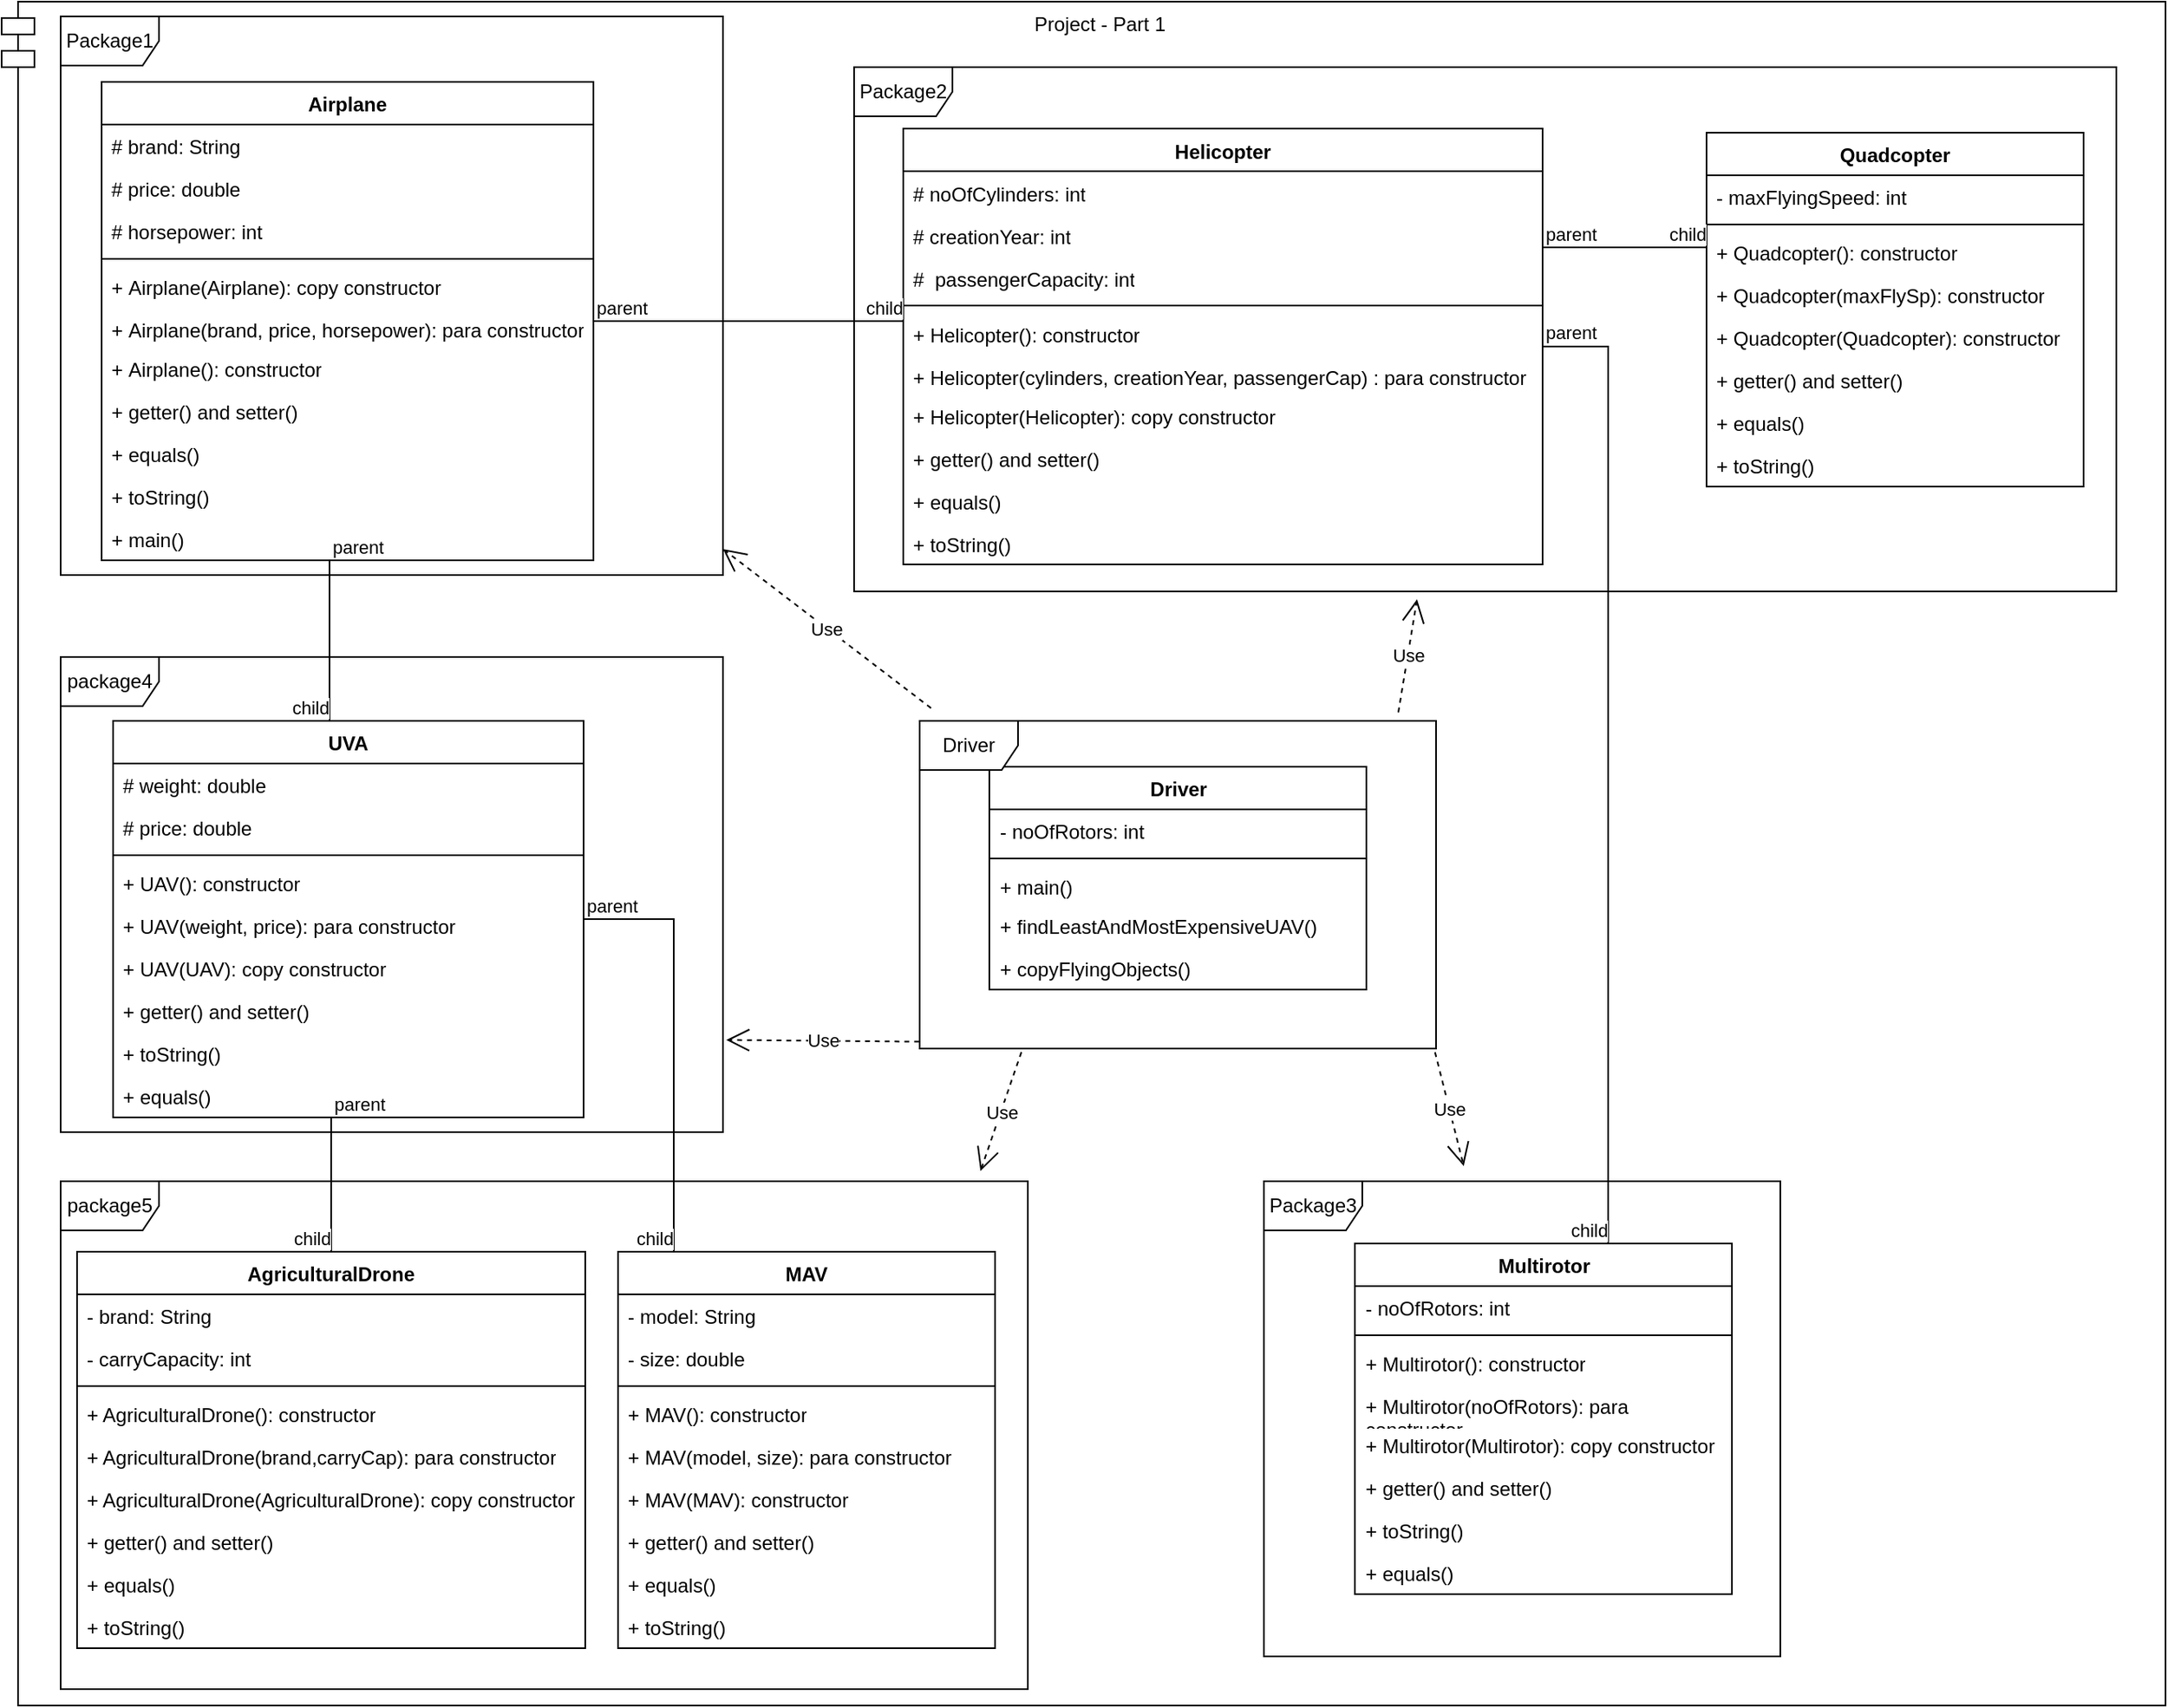 <mxfile version="21.6.2" type="device">
  <diagram name="Page-1" id="b5b7bab2-c9e2-2cf4-8b2a-24fd1a2a6d21">
    <mxGraphModel dx="2483" dy="1709" grid="1" gridSize="10" guides="1" tooltips="1" connect="1" arrows="1" fold="1" page="1" pageScale="1" pageWidth="827" pageHeight="1169" background="none" math="0" shadow="0">
      <root>
        <mxCell id="0" />
        <mxCell id="1" parent="0" />
        <mxCell id="BSpwBXr5bzDB3Ee6KEZT-191" value="Project - Part 1" style="shape=module;align=left;spacingLeft=20;align=center;verticalAlign=top;whiteSpace=wrap;html=1;" vertex="1" parent="1">
          <mxGeometry x="140" y="190" width="1320" height="1040" as="geometry" />
        </mxCell>
        <mxCell id="BSpwBXr5bzDB3Ee6KEZT-25" value="Airplane" style="swimlane;fontStyle=1;align=center;verticalAlign=top;childLayout=stackLayout;horizontal=1;startSize=26;horizontalStack=0;resizeParent=1;resizeParentMax=0;resizeLast=0;collapsible=1;marginBottom=0;whiteSpace=wrap;html=1;" vertex="1" parent="1">
          <mxGeometry x="201" y="239" width="300" height="292" as="geometry">
            <mxRectangle x="361" y="369" width="90" height="30" as="alternateBounds" />
          </mxGeometry>
        </mxCell>
        <mxCell id="BSpwBXr5bzDB3Ee6KEZT-26" value="# brand: String" style="text;strokeColor=none;fillColor=none;align=left;verticalAlign=top;spacingLeft=4;spacingRight=4;overflow=hidden;rotatable=0;points=[[0,0.5],[1,0.5]];portConstraint=eastwest;whiteSpace=wrap;html=1;" vertex="1" parent="BSpwBXr5bzDB3Ee6KEZT-25">
          <mxGeometry y="26" width="300" height="26" as="geometry" />
        </mxCell>
        <mxCell id="BSpwBXr5bzDB3Ee6KEZT-155" value="#&amp;nbsp;price: double" style="text;strokeColor=none;fillColor=none;align=left;verticalAlign=top;spacingLeft=4;spacingRight=4;overflow=hidden;rotatable=0;points=[[0,0.5],[1,0.5]];portConstraint=eastwest;whiteSpace=wrap;html=1;" vertex="1" parent="BSpwBXr5bzDB3Ee6KEZT-25">
          <mxGeometry y="52" width="300" height="26" as="geometry" />
        </mxCell>
        <mxCell id="BSpwBXr5bzDB3Ee6KEZT-156" value="# horsepower: int" style="text;strokeColor=none;fillColor=none;align=left;verticalAlign=top;spacingLeft=4;spacingRight=4;overflow=hidden;rotatable=0;points=[[0,0.5],[1,0.5]];portConstraint=eastwest;whiteSpace=wrap;html=1;" vertex="1" parent="BSpwBXr5bzDB3Ee6KEZT-25">
          <mxGeometry y="78" width="300" height="26" as="geometry" />
        </mxCell>
        <mxCell id="BSpwBXr5bzDB3Ee6KEZT-27" value="" style="line;strokeWidth=1;fillColor=none;align=left;verticalAlign=middle;spacingTop=-1;spacingLeft=3;spacingRight=3;rotatable=0;labelPosition=right;points=[];portConstraint=eastwest;strokeColor=inherit;" vertex="1" parent="BSpwBXr5bzDB3Ee6KEZT-25">
          <mxGeometry y="104" width="300" height="8" as="geometry" />
        </mxCell>
        <mxCell id="BSpwBXr5bzDB3Ee6KEZT-112" value="+&amp;nbsp;Airplane(Airplane): copy constructor" style="text;strokeColor=none;fillColor=none;align=left;verticalAlign=top;spacingLeft=4;spacingRight=4;overflow=hidden;rotatable=0;points=[[0,0.5],[1,0.5]];portConstraint=eastwest;whiteSpace=wrap;html=1;" vertex="1" parent="BSpwBXr5bzDB3Ee6KEZT-25">
          <mxGeometry y="112" width="300" height="26" as="geometry" />
        </mxCell>
        <mxCell id="BSpwBXr5bzDB3Ee6KEZT-111" value="+&amp;nbsp;Airplane(brand, price, horsepower): para constructor" style="text;strokeColor=none;fillColor=none;align=left;verticalAlign=top;spacingLeft=4;spacingRight=4;overflow=hidden;rotatable=0;points=[[0,0.5],[1,0.5]];portConstraint=eastwest;whiteSpace=wrap;html=1;" vertex="1" parent="BSpwBXr5bzDB3Ee6KEZT-25">
          <mxGeometry y="138" width="300" height="24" as="geometry" />
        </mxCell>
        <mxCell id="BSpwBXr5bzDB3Ee6KEZT-56" value="+&amp;nbsp;Airplane(): constructor" style="text;strokeColor=none;fillColor=none;align=left;verticalAlign=top;spacingLeft=4;spacingRight=4;overflow=hidden;rotatable=0;points=[[0,0.5],[1,0.5]];portConstraint=eastwest;whiteSpace=wrap;html=1;" vertex="1" parent="BSpwBXr5bzDB3Ee6KEZT-25">
          <mxGeometry y="162" width="300" height="26" as="geometry" />
        </mxCell>
        <mxCell id="BSpwBXr5bzDB3Ee6KEZT-163" value="+&amp;nbsp;getter() and setter()" style="text;strokeColor=none;fillColor=none;align=left;verticalAlign=top;spacingLeft=4;spacingRight=4;overflow=hidden;rotatable=0;points=[[0,0.5],[1,0.5]];portConstraint=eastwest;whiteSpace=wrap;html=1;" vertex="1" parent="BSpwBXr5bzDB3Ee6KEZT-25">
          <mxGeometry y="188" width="300" height="26" as="geometry" />
        </mxCell>
        <mxCell id="BSpwBXr5bzDB3Ee6KEZT-115" value="+ equals()" style="text;strokeColor=none;fillColor=none;align=left;verticalAlign=top;spacingLeft=4;spacingRight=4;overflow=hidden;rotatable=0;points=[[0,0.5],[1,0.5]];portConstraint=eastwest;whiteSpace=wrap;html=1;" vertex="1" parent="BSpwBXr5bzDB3Ee6KEZT-25">
          <mxGeometry y="214" width="300" height="26" as="geometry" />
        </mxCell>
        <mxCell id="BSpwBXr5bzDB3Ee6KEZT-114" value="+ toString()" style="text;strokeColor=none;fillColor=none;align=left;verticalAlign=top;spacingLeft=4;spacingRight=4;overflow=hidden;rotatable=0;points=[[0,0.5],[1,0.5]];portConstraint=eastwest;whiteSpace=wrap;html=1;" vertex="1" parent="BSpwBXr5bzDB3Ee6KEZT-25">
          <mxGeometry y="240" width="300" height="26" as="geometry" />
        </mxCell>
        <mxCell id="BSpwBXr5bzDB3Ee6KEZT-28" value="+ main()" style="text;strokeColor=none;fillColor=none;align=left;verticalAlign=top;spacingLeft=4;spacingRight=4;overflow=hidden;rotatable=0;points=[[0,0.5],[1,0.5]];portConstraint=eastwest;whiteSpace=wrap;html=1;" vertex="1" parent="BSpwBXr5bzDB3Ee6KEZT-25">
          <mxGeometry y="266" width="300" height="26" as="geometry" />
        </mxCell>
        <mxCell id="BSpwBXr5bzDB3Ee6KEZT-30" value="Quadcopter" style="swimlane;fontStyle=1;align=center;verticalAlign=top;childLayout=stackLayout;horizontal=1;startSize=26;horizontalStack=0;resizeParent=1;resizeParentMax=0;resizeLast=0;collapsible=1;marginBottom=0;whiteSpace=wrap;html=1;" vertex="1" parent="1">
          <mxGeometry x="1180" y="270" width="230" height="216" as="geometry" />
        </mxCell>
        <mxCell id="BSpwBXr5bzDB3Ee6KEZT-31" value="- maxFlyingSpeed: int" style="text;strokeColor=none;fillColor=none;align=left;verticalAlign=top;spacingLeft=4;spacingRight=4;overflow=hidden;rotatable=0;points=[[0,0.5],[1,0.5]];portConstraint=eastwest;whiteSpace=wrap;html=1;" vertex="1" parent="BSpwBXr5bzDB3Ee6KEZT-30">
          <mxGeometry y="26" width="230" height="26" as="geometry" />
        </mxCell>
        <mxCell id="BSpwBXr5bzDB3Ee6KEZT-32" value="" style="line;strokeWidth=1;fillColor=none;align=left;verticalAlign=middle;spacingTop=-1;spacingLeft=3;spacingRight=3;rotatable=0;labelPosition=right;points=[];portConstraint=eastwest;strokeColor=inherit;" vertex="1" parent="BSpwBXr5bzDB3Ee6KEZT-30">
          <mxGeometry y="52" width="230" height="8" as="geometry" />
        </mxCell>
        <mxCell id="BSpwBXr5bzDB3Ee6KEZT-33" value="+&amp;nbsp;Quadcopter(): constructor" style="text;strokeColor=none;fillColor=none;align=left;verticalAlign=top;spacingLeft=4;spacingRight=4;overflow=hidden;rotatable=0;points=[[0,0.5],[1,0.5]];portConstraint=eastwest;whiteSpace=wrap;html=1;" vertex="1" parent="BSpwBXr5bzDB3Ee6KEZT-30">
          <mxGeometry y="60" width="230" height="26" as="geometry" />
        </mxCell>
        <mxCell id="BSpwBXr5bzDB3Ee6KEZT-143" value="+&amp;nbsp;Quadcopter(maxFlySp): constructor" style="text;strokeColor=none;fillColor=none;align=left;verticalAlign=top;spacingLeft=4;spacingRight=4;overflow=hidden;rotatable=0;points=[[0,0.5],[1,0.5]];portConstraint=eastwest;whiteSpace=wrap;html=1;" vertex="1" parent="BSpwBXr5bzDB3Ee6KEZT-30">
          <mxGeometry y="86" width="230" height="26" as="geometry" />
        </mxCell>
        <mxCell id="BSpwBXr5bzDB3Ee6KEZT-144" value="+&amp;nbsp;Quadcopter(Quadcopter): constructor" style="text;strokeColor=none;fillColor=none;align=left;verticalAlign=top;spacingLeft=4;spacingRight=4;overflow=hidden;rotatable=0;points=[[0,0.5],[1,0.5]];portConstraint=eastwest;whiteSpace=wrap;html=1;" vertex="1" parent="BSpwBXr5bzDB3Ee6KEZT-30">
          <mxGeometry y="112" width="230" height="26" as="geometry" />
        </mxCell>
        <mxCell id="BSpwBXr5bzDB3Ee6KEZT-165" value="+&amp;nbsp;getter() and setter()" style="text;strokeColor=none;fillColor=none;align=left;verticalAlign=top;spacingLeft=4;spacingRight=4;overflow=hidden;rotatable=0;points=[[0,0.5],[1,0.5]];portConstraint=eastwest;whiteSpace=wrap;html=1;" vertex="1" parent="BSpwBXr5bzDB3Ee6KEZT-30">
          <mxGeometry y="138" width="230" height="26" as="geometry" />
        </mxCell>
        <mxCell id="BSpwBXr5bzDB3Ee6KEZT-145" value="+ equals()" style="text;strokeColor=none;fillColor=none;align=left;verticalAlign=top;spacingLeft=4;spacingRight=4;overflow=hidden;rotatable=0;points=[[0,0.5],[1,0.5]];portConstraint=eastwest;whiteSpace=wrap;html=1;" vertex="1" parent="BSpwBXr5bzDB3Ee6KEZT-30">
          <mxGeometry y="164" width="230" height="26" as="geometry" />
        </mxCell>
        <mxCell id="BSpwBXr5bzDB3Ee6KEZT-146" value="+ toString()" style="text;strokeColor=none;fillColor=none;align=left;verticalAlign=top;spacingLeft=4;spacingRight=4;overflow=hidden;rotatable=0;points=[[0,0.5],[1,0.5]];portConstraint=eastwest;whiteSpace=wrap;html=1;" vertex="1" parent="BSpwBXr5bzDB3Ee6KEZT-30">
          <mxGeometry y="190" width="230" height="26" as="geometry" />
        </mxCell>
        <mxCell id="BSpwBXr5bzDB3Ee6KEZT-34" value="AgriculturalDrone" style="swimlane;fontStyle=1;align=center;verticalAlign=top;childLayout=stackLayout;horizontal=1;startSize=26;horizontalStack=0;resizeParent=1;resizeParentMax=0;resizeLast=0;collapsible=1;marginBottom=0;whiteSpace=wrap;html=1;" vertex="1" parent="1">
          <mxGeometry x="186" y="953" width="310" height="242" as="geometry" />
        </mxCell>
        <mxCell id="BSpwBXr5bzDB3Ee6KEZT-35" value="- brand: String" style="text;strokeColor=none;fillColor=none;align=left;verticalAlign=top;spacingLeft=4;spacingRight=4;overflow=hidden;rotatable=0;points=[[0,0.5],[1,0.5]];portConstraint=eastwest;whiteSpace=wrap;html=1;" vertex="1" parent="BSpwBXr5bzDB3Ee6KEZT-34">
          <mxGeometry y="26" width="310" height="26" as="geometry" />
        </mxCell>
        <mxCell id="BSpwBXr5bzDB3Ee6KEZT-161" value="- carryCapacity: int" style="text;strokeColor=none;fillColor=none;align=left;verticalAlign=top;spacingLeft=4;spacingRight=4;overflow=hidden;rotatable=0;points=[[0,0.5],[1,0.5]];portConstraint=eastwest;whiteSpace=wrap;html=1;" vertex="1" parent="BSpwBXr5bzDB3Ee6KEZT-34">
          <mxGeometry y="52" width="310" height="26" as="geometry" />
        </mxCell>
        <mxCell id="BSpwBXr5bzDB3Ee6KEZT-36" value="" style="line;strokeWidth=1;fillColor=none;align=left;verticalAlign=middle;spacingTop=-1;spacingLeft=3;spacingRight=3;rotatable=0;labelPosition=right;points=[];portConstraint=eastwest;strokeColor=inherit;" vertex="1" parent="BSpwBXr5bzDB3Ee6KEZT-34">
          <mxGeometry y="78" width="310" height="8" as="geometry" />
        </mxCell>
        <mxCell id="BSpwBXr5bzDB3Ee6KEZT-37" value="+ AgriculturalDrone(): constructor" style="text;strokeColor=none;fillColor=none;align=left;verticalAlign=top;spacingLeft=4;spacingRight=4;overflow=hidden;rotatable=0;points=[[0,0.5],[1,0.5]];portConstraint=eastwest;whiteSpace=wrap;html=1;" vertex="1" parent="BSpwBXr5bzDB3Ee6KEZT-34">
          <mxGeometry y="86" width="310" height="26" as="geometry" />
        </mxCell>
        <mxCell id="BSpwBXr5bzDB3Ee6KEZT-139" value="+ AgriculturalDrone(brand,carryCap): para constructor" style="text;strokeColor=none;fillColor=none;align=left;verticalAlign=top;spacingLeft=4;spacingRight=4;overflow=hidden;rotatable=0;points=[[0,0.5],[1,0.5]];portConstraint=eastwest;whiteSpace=wrap;html=1;" vertex="1" parent="BSpwBXr5bzDB3Ee6KEZT-34">
          <mxGeometry y="112" width="310" height="26" as="geometry" />
        </mxCell>
        <mxCell id="BSpwBXr5bzDB3Ee6KEZT-140" value="+ AgriculturalDrone(AgriculturalDrone): copy constructor" style="text;strokeColor=none;fillColor=none;align=left;verticalAlign=top;spacingLeft=4;spacingRight=4;overflow=hidden;rotatable=0;points=[[0,0.5],[1,0.5]];portConstraint=eastwest;whiteSpace=wrap;html=1;" vertex="1" parent="BSpwBXr5bzDB3Ee6KEZT-34">
          <mxGeometry y="138" width="310" height="26" as="geometry" />
        </mxCell>
        <mxCell id="BSpwBXr5bzDB3Ee6KEZT-168" value="+&amp;nbsp;getter() and setter()" style="text;strokeColor=none;fillColor=none;align=left;verticalAlign=top;spacingLeft=4;spacingRight=4;overflow=hidden;rotatable=0;points=[[0,0.5],[1,0.5]];portConstraint=eastwest;whiteSpace=wrap;html=1;" vertex="1" parent="BSpwBXr5bzDB3Ee6KEZT-34">
          <mxGeometry y="164" width="310" height="26" as="geometry" />
        </mxCell>
        <mxCell id="BSpwBXr5bzDB3Ee6KEZT-170" value="+ equals()" style="text;strokeColor=none;fillColor=none;align=left;verticalAlign=top;spacingLeft=4;spacingRight=4;overflow=hidden;rotatable=0;points=[[0,0.5],[1,0.5]];portConstraint=eastwest;whiteSpace=wrap;html=1;" vertex="1" parent="BSpwBXr5bzDB3Ee6KEZT-34">
          <mxGeometry y="190" width="310" height="26" as="geometry" />
        </mxCell>
        <mxCell id="BSpwBXr5bzDB3Ee6KEZT-171" value="+ toString()" style="text;strokeColor=none;fillColor=none;align=left;verticalAlign=top;spacingLeft=4;spacingRight=4;overflow=hidden;rotatable=0;points=[[0,0.5],[1,0.5]];portConstraint=eastwest;whiteSpace=wrap;html=1;" vertex="1" parent="BSpwBXr5bzDB3Ee6KEZT-34">
          <mxGeometry y="216" width="310" height="26" as="geometry" />
        </mxCell>
        <mxCell id="BSpwBXr5bzDB3Ee6KEZT-53" value="Helicopter" style="swimlane;fontStyle=1;align=center;verticalAlign=top;childLayout=stackLayout;horizontal=1;startSize=26;horizontalStack=0;resizeParent=1;resizeParentMax=0;resizeLast=0;collapsible=1;marginBottom=0;whiteSpace=wrap;html=1;" vertex="1" parent="1">
          <mxGeometry x="690" y="267.5" width="390" height="266" as="geometry" />
        </mxCell>
        <mxCell id="BSpwBXr5bzDB3Ee6KEZT-54" value="#&amp;nbsp;noOfCylinders: int " style="text;strokeColor=none;fillColor=none;align=left;verticalAlign=top;spacingLeft=4;spacingRight=4;overflow=hidden;rotatable=0;points=[[0,0.5],[1,0.5]];portConstraint=eastwest;whiteSpace=wrap;html=1;" vertex="1" parent="BSpwBXr5bzDB3Ee6KEZT-53">
          <mxGeometry y="26" width="390" height="26" as="geometry" />
        </mxCell>
        <mxCell id="BSpwBXr5bzDB3Ee6KEZT-158" value="#&amp;nbsp;creationYear: int" style="text;strokeColor=none;fillColor=none;align=left;verticalAlign=top;spacingLeft=4;spacingRight=4;overflow=hidden;rotatable=0;points=[[0,0.5],[1,0.5]];portConstraint=eastwest;whiteSpace=wrap;html=1;" vertex="1" parent="BSpwBXr5bzDB3Ee6KEZT-53">
          <mxGeometry y="52" width="390" height="26" as="geometry" />
        </mxCell>
        <mxCell id="BSpwBXr5bzDB3Ee6KEZT-159" value="#&amp;nbsp; passengerCapacity: int" style="text;strokeColor=none;fillColor=none;align=left;verticalAlign=top;spacingLeft=4;spacingRight=4;overflow=hidden;rotatable=0;points=[[0,0.5],[1,0.5]];portConstraint=eastwest;whiteSpace=wrap;html=1;" vertex="1" parent="BSpwBXr5bzDB3Ee6KEZT-53">
          <mxGeometry y="78" width="390" height="26" as="geometry" />
        </mxCell>
        <mxCell id="BSpwBXr5bzDB3Ee6KEZT-55" value="" style="line;strokeWidth=1;fillColor=none;align=left;verticalAlign=middle;spacingTop=-1;spacingLeft=3;spacingRight=3;rotatable=0;labelPosition=right;points=[];portConstraint=eastwest;strokeColor=inherit;" vertex="1" parent="BSpwBXr5bzDB3Ee6KEZT-53">
          <mxGeometry y="104" width="390" height="8" as="geometry" />
        </mxCell>
        <mxCell id="BSpwBXr5bzDB3Ee6KEZT-124" value="+&amp;nbsp;Helicopter(): constructor" style="text;strokeColor=none;fillColor=none;align=left;verticalAlign=top;spacingLeft=4;spacingRight=4;overflow=hidden;rotatable=0;points=[[0,0.5],[1,0.5]];portConstraint=eastwest;whiteSpace=wrap;html=1;" vertex="1" parent="BSpwBXr5bzDB3Ee6KEZT-53">
          <mxGeometry y="112" width="390" height="26" as="geometry" />
        </mxCell>
        <mxCell id="BSpwBXr5bzDB3Ee6KEZT-126" value="+&amp;nbsp;Helicopter(cylinders,&amp;nbsp;creationYear,&amp;nbsp;passengerCap) : para constructor" style="text;strokeColor=none;fillColor=none;align=left;verticalAlign=top;spacingLeft=4;spacingRight=4;overflow=hidden;rotatable=0;points=[[0,0.5],[1,0.5]];portConstraint=eastwest;whiteSpace=wrap;html=1;" vertex="1" parent="BSpwBXr5bzDB3Ee6KEZT-53">
          <mxGeometry y="138" width="390" height="24" as="geometry" />
        </mxCell>
        <mxCell id="BSpwBXr5bzDB3Ee6KEZT-125" value="+&amp;nbsp;Helicopter(Helicopter): copy constructor" style="text;strokeColor=none;fillColor=none;align=left;verticalAlign=top;spacingLeft=4;spacingRight=4;overflow=hidden;rotatable=0;points=[[0,0.5],[1,0.5]];portConstraint=eastwest;whiteSpace=wrap;html=1;" vertex="1" parent="BSpwBXr5bzDB3Ee6KEZT-53">
          <mxGeometry y="162" width="390" height="26" as="geometry" />
        </mxCell>
        <mxCell id="BSpwBXr5bzDB3Ee6KEZT-164" value="+&amp;nbsp;getter() and setter()" style="text;strokeColor=none;fillColor=none;align=left;verticalAlign=top;spacingLeft=4;spacingRight=4;overflow=hidden;rotatable=0;points=[[0,0.5],[1,0.5]];portConstraint=eastwest;whiteSpace=wrap;html=1;" vertex="1" parent="BSpwBXr5bzDB3Ee6KEZT-53">
          <mxGeometry y="188" width="390" height="26" as="geometry" />
        </mxCell>
        <mxCell id="BSpwBXr5bzDB3Ee6KEZT-127" value="+ equals()" style="text;strokeColor=none;fillColor=none;align=left;verticalAlign=top;spacingLeft=4;spacingRight=4;overflow=hidden;rotatable=0;points=[[0,0.5],[1,0.5]];portConstraint=eastwest;whiteSpace=wrap;html=1;" vertex="1" parent="BSpwBXr5bzDB3Ee6KEZT-53">
          <mxGeometry y="214" width="390" height="26" as="geometry" />
        </mxCell>
        <mxCell id="BSpwBXr5bzDB3Ee6KEZT-128" value="+ toString()" style="text;strokeColor=none;fillColor=none;align=left;verticalAlign=top;spacingLeft=4;spacingRight=4;overflow=hidden;rotatable=0;points=[[0,0.5],[1,0.5]];portConstraint=eastwest;whiteSpace=wrap;html=1;" vertex="1" parent="BSpwBXr5bzDB3Ee6KEZT-53">
          <mxGeometry y="240" width="390" height="26" as="geometry" />
        </mxCell>
        <mxCell id="BSpwBXr5bzDB3Ee6KEZT-58" value="Multirotor" style="swimlane;fontStyle=1;align=center;verticalAlign=top;childLayout=stackLayout;horizontal=1;startSize=26;horizontalStack=0;resizeParent=1;resizeParentMax=0;resizeLast=0;collapsible=1;marginBottom=0;whiteSpace=wrap;html=1;" vertex="1" parent="1">
          <mxGeometry x="965.5" y="948" width="230" height="214" as="geometry" />
        </mxCell>
        <mxCell id="BSpwBXr5bzDB3Ee6KEZT-59" value="- noOfRotors: int" style="text;strokeColor=none;fillColor=none;align=left;verticalAlign=top;spacingLeft=4;spacingRight=4;overflow=hidden;rotatable=0;points=[[0,0.5],[1,0.5]];portConstraint=eastwest;whiteSpace=wrap;html=1;" vertex="1" parent="BSpwBXr5bzDB3Ee6KEZT-58">
          <mxGeometry y="26" width="230" height="26" as="geometry" />
        </mxCell>
        <mxCell id="BSpwBXr5bzDB3Ee6KEZT-60" value="" style="line;strokeWidth=1;fillColor=none;align=left;verticalAlign=middle;spacingTop=-1;spacingLeft=3;spacingRight=3;rotatable=0;labelPosition=right;points=[];portConstraint=eastwest;strokeColor=inherit;" vertex="1" parent="BSpwBXr5bzDB3Ee6KEZT-58">
          <mxGeometry y="52" width="230" height="8" as="geometry" />
        </mxCell>
        <mxCell id="BSpwBXr5bzDB3Ee6KEZT-130" value="+&amp;nbsp;Multirotor(): constructor" style="text;strokeColor=none;fillColor=none;align=left;verticalAlign=top;spacingLeft=4;spacingRight=4;overflow=hidden;rotatable=0;points=[[0,0.5],[1,0.5]];portConstraint=eastwest;whiteSpace=wrap;html=1;" vertex="1" parent="BSpwBXr5bzDB3Ee6KEZT-58">
          <mxGeometry y="60" width="230" height="26" as="geometry" />
        </mxCell>
        <mxCell id="BSpwBXr5bzDB3Ee6KEZT-131" value="+&amp;nbsp;Multirotor(noOfRotors): para constructor" style="text;strokeColor=none;fillColor=none;align=left;verticalAlign=top;spacingLeft=4;spacingRight=4;overflow=hidden;rotatable=0;points=[[0,0.5],[1,0.5]];portConstraint=eastwest;whiteSpace=wrap;html=1;" vertex="1" parent="BSpwBXr5bzDB3Ee6KEZT-58">
          <mxGeometry y="86" width="230" height="24" as="geometry" />
        </mxCell>
        <mxCell id="BSpwBXr5bzDB3Ee6KEZT-132" value="+&amp;nbsp;Multirotor(Multirotor): copy constructor" style="text;strokeColor=none;fillColor=none;align=left;verticalAlign=top;spacingLeft=4;spacingRight=4;overflow=hidden;rotatable=0;points=[[0,0.5],[1,0.5]];portConstraint=eastwest;whiteSpace=wrap;html=1;" vertex="1" parent="BSpwBXr5bzDB3Ee6KEZT-58">
          <mxGeometry y="110" width="230" height="26" as="geometry" />
        </mxCell>
        <mxCell id="BSpwBXr5bzDB3Ee6KEZT-166" value="+&amp;nbsp;getter() and setter()" style="text;strokeColor=none;fillColor=none;align=left;verticalAlign=top;spacingLeft=4;spacingRight=4;overflow=hidden;rotatable=0;points=[[0,0.5],[1,0.5]];portConstraint=eastwest;whiteSpace=wrap;html=1;" vertex="1" parent="BSpwBXr5bzDB3Ee6KEZT-58">
          <mxGeometry y="136" width="230" height="26" as="geometry" />
        </mxCell>
        <mxCell id="BSpwBXr5bzDB3Ee6KEZT-134" value="+ toString()" style="text;strokeColor=none;fillColor=none;align=left;verticalAlign=top;spacingLeft=4;spacingRight=4;overflow=hidden;rotatable=0;points=[[0,0.5],[1,0.5]];portConstraint=eastwest;whiteSpace=wrap;html=1;" vertex="1" parent="BSpwBXr5bzDB3Ee6KEZT-58">
          <mxGeometry y="162" width="230" height="26" as="geometry" />
        </mxCell>
        <mxCell id="BSpwBXr5bzDB3Ee6KEZT-133" value="+ equals()" style="text;strokeColor=none;fillColor=none;align=left;verticalAlign=top;spacingLeft=4;spacingRight=4;overflow=hidden;rotatable=0;points=[[0,0.5],[1,0.5]];portConstraint=eastwest;whiteSpace=wrap;html=1;" vertex="1" parent="BSpwBXr5bzDB3Ee6KEZT-58">
          <mxGeometry y="188" width="230" height="26" as="geometry" />
        </mxCell>
        <mxCell id="BSpwBXr5bzDB3Ee6KEZT-69" value="UVA" style="swimlane;fontStyle=1;align=center;verticalAlign=top;childLayout=stackLayout;horizontal=1;startSize=26;horizontalStack=0;resizeParent=1;resizeParentMax=0;resizeLast=0;collapsible=1;marginBottom=0;whiteSpace=wrap;html=1;" vertex="1" parent="1">
          <mxGeometry x="208" y="629" width="287" height="242" as="geometry" />
        </mxCell>
        <mxCell id="BSpwBXr5bzDB3Ee6KEZT-70" value="# weight: double" style="text;strokeColor=none;fillColor=none;align=left;verticalAlign=top;spacingLeft=4;spacingRight=4;overflow=hidden;rotatable=0;points=[[0,0.5],[1,0.5]];portConstraint=eastwest;whiteSpace=wrap;html=1;" vertex="1" parent="BSpwBXr5bzDB3Ee6KEZT-69">
          <mxGeometry y="26" width="287" height="26" as="geometry" />
        </mxCell>
        <mxCell id="BSpwBXr5bzDB3Ee6KEZT-160" value="# price: double" style="text;strokeColor=none;fillColor=none;align=left;verticalAlign=top;spacingLeft=4;spacingRight=4;overflow=hidden;rotatable=0;points=[[0,0.5],[1,0.5]];portConstraint=eastwest;whiteSpace=wrap;html=1;" vertex="1" parent="BSpwBXr5bzDB3Ee6KEZT-69">
          <mxGeometry y="52" width="287" height="26" as="geometry" />
        </mxCell>
        <mxCell id="BSpwBXr5bzDB3Ee6KEZT-71" value="" style="line;strokeWidth=1;fillColor=none;align=left;verticalAlign=middle;spacingTop=-1;spacingLeft=3;spacingRight=3;rotatable=0;labelPosition=right;points=[];portConstraint=eastwest;strokeColor=inherit;" vertex="1" parent="BSpwBXr5bzDB3Ee6KEZT-69">
          <mxGeometry y="78" width="287" height="8" as="geometry" />
        </mxCell>
        <mxCell id="BSpwBXr5bzDB3Ee6KEZT-72" value="+ UAV(): constructor" style="text;strokeColor=none;fillColor=none;align=left;verticalAlign=top;spacingLeft=4;spacingRight=4;overflow=hidden;rotatable=0;points=[[0,0.5],[1,0.5]];portConstraint=eastwest;whiteSpace=wrap;html=1;" vertex="1" parent="BSpwBXr5bzDB3Ee6KEZT-69">
          <mxGeometry y="86" width="287" height="26" as="geometry" />
        </mxCell>
        <mxCell id="BSpwBXr5bzDB3Ee6KEZT-135" value="+ UAV(weight, price): para constructor" style="text;strokeColor=none;fillColor=none;align=left;verticalAlign=top;spacingLeft=4;spacingRight=4;overflow=hidden;rotatable=0;points=[[0,0.5],[1,0.5]];portConstraint=eastwest;whiteSpace=wrap;html=1;" vertex="1" parent="BSpwBXr5bzDB3Ee6KEZT-69">
          <mxGeometry y="112" width="287" height="26" as="geometry" />
        </mxCell>
        <mxCell id="BSpwBXr5bzDB3Ee6KEZT-136" value="+ UAV(UAV): copy constructor" style="text;strokeColor=none;fillColor=none;align=left;verticalAlign=top;spacingLeft=4;spacingRight=4;overflow=hidden;rotatable=0;points=[[0,0.5],[1,0.5]];portConstraint=eastwest;whiteSpace=wrap;html=1;" vertex="1" parent="BSpwBXr5bzDB3Ee6KEZT-69">
          <mxGeometry y="138" width="287" height="26" as="geometry" />
        </mxCell>
        <mxCell id="BSpwBXr5bzDB3Ee6KEZT-167" value="+&amp;nbsp;getter() and setter()" style="text;strokeColor=none;fillColor=none;align=left;verticalAlign=top;spacingLeft=4;spacingRight=4;overflow=hidden;rotatable=0;points=[[0,0.5],[1,0.5]];portConstraint=eastwest;whiteSpace=wrap;html=1;" vertex="1" parent="BSpwBXr5bzDB3Ee6KEZT-69">
          <mxGeometry y="164" width="287" height="26" as="geometry" />
        </mxCell>
        <mxCell id="BSpwBXr5bzDB3Ee6KEZT-138" value="+ toString()" style="text;strokeColor=none;fillColor=none;align=left;verticalAlign=top;spacingLeft=4;spacingRight=4;overflow=hidden;rotatable=0;points=[[0,0.5],[1,0.5]];portConstraint=eastwest;whiteSpace=wrap;html=1;" vertex="1" parent="BSpwBXr5bzDB3Ee6KEZT-69">
          <mxGeometry y="190" width="287" height="26" as="geometry" />
        </mxCell>
        <mxCell id="BSpwBXr5bzDB3Ee6KEZT-137" value="+ equals()" style="text;strokeColor=none;fillColor=none;align=left;verticalAlign=top;spacingLeft=4;spacingRight=4;overflow=hidden;rotatable=0;points=[[0,0.5],[1,0.5]];portConstraint=eastwest;whiteSpace=wrap;html=1;" vertex="1" parent="BSpwBXr5bzDB3Ee6KEZT-69">
          <mxGeometry y="216" width="287" height="26" as="geometry" />
        </mxCell>
        <mxCell id="BSpwBXr5bzDB3Ee6KEZT-76" value="MAV" style="swimlane;fontStyle=1;align=center;verticalAlign=top;childLayout=stackLayout;horizontal=1;startSize=26;horizontalStack=0;resizeParent=1;resizeParentMax=0;resizeLast=0;collapsible=1;marginBottom=0;whiteSpace=wrap;html=1;" vertex="1" parent="1">
          <mxGeometry x="516" y="953" width="230" height="242" as="geometry" />
        </mxCell>
        <mxCell id="BSpwBXr5bzDB3Ee6KEZT-77" value="- model: String" style="text;strokeColor=none;fillColor=none;align=left;verticalAlign=top;spacingLeft=4;spacingRight=4;overflow=hidden;rotatable=0;points=[[0,0.5],[1,0.5]];portConstraint=eastwest;whiteSpace=wrap;html=1;" vertex="1" parent="BSpwBXr5bzDB3Ee6KEZT-76">
          <mxGeometry y="26" width="230" height="26" as="geometry" />
        </mxCell>
        <mxCell id="BSpwBXr5bzDB3Ee6KEZT-162" value="- size: double" style="text;strokeColor=none;fillColor=none;align=left;verticalAlign=top;spacingLeft=4;spacingRight=4;overflow=hidden;rotatable=0;points=[[0,0.5],[1,0.5]];portConstraint=eastwest;whiteSpace=wrap;html=1;" vertex="1" parent="BSpwBXr5bzDB3Ee6KEZT-76">
          <mxGeometry y="52" width="230" height="26" as="geometry" />
        </mxCell>
        <mxCell id="BSpwBXr5bzDB3Ee6KEZT-78" value="" style="line;strokeWidth=1;fillColor=none;align=left;verticalAlign=middle;spacingTop=-1;spacingLeft=3;spacingRight=3;rotatable=0;labelPosition=right;points=[];portConstraint=eastwest;strokeColor=inherit;" vertex="1" parent="BSpwBXr5bzDB3Ee6KEZT-76">
          <mxGeometry y="78" width="230" height="8" as="geometry" />
        </mxCell>
        <mxCell id="BSpwBXr5bzDB3Ee6KEZT-79" value="+ MAV(): constructor" style="text;strokeColor=none;fillColor=none;align=left;verticalAlign=top;spacingLeft=4;spacingRight=4;overflow=hidden;rotatable=0;points=[[0,0.5],[1,0.5]];portConstraint=eastwest;whiteSpace=wrap;html=1;" vertex="1" parent="BSpwBXr5bzDB3Ee6KEZT-76">
          <mxGeometry y="86" width="230" height="26" as="geometry" />
        </mxCell>
        <mxCell id="BSpwBXr5bzDB3Ee6KEZT-147" value="+ MAV(model, size): para constructor" style="text;strokeColor=none;fillColor=none;align=left;verticalAlign=top;spacingLeft=4;spacingRight=4;overflow=hidden;rotatable=0;points=[[0,0.5],[1,0.5]];portConstraint=eastwest;whiteSpace=wrap;html=1;" vertex="1" parent="BSpwBXr5bzDB3Ee6KEZT-76">
          <mxGeometry y="112" width="230" height="26" as="geometry" />
        </mxCell>
        <mxCell id="BSpwBXr5bzDB3Ee6KEZT-148" value="+ MAV(MAV): constructor" style="text;strokeColor=none;fillColor=none;align=left;verticalAlign=top;spacingLeft=4;spacingRight=4;overflow=hidden;rotatable=0;points=[[0,0.5],[1,0.5]];portConstraint=eastwest;whiteSpace=wrap;html=1;" vertex="1" parent="BSpwBXr5bzDB3Ee6KEZT-76">
          <mxGeometry y="138" width="230" height="26" as="geometry" />
        </mxCell>
        <mxCell id="BSpwBXr5bzDB3Ee6KEZT-169" value="+&amp;nbsp;getter() and setter()" style="text;strokeColor=none;fillColor=none;align=left;verticalAlign=top;spacingLeft=4;spacingRight=4;overflow=hidden;rotatable=0;points=[[0,0.5],[1,0.5]];portConstraint=eastwest;whiteSpace=wrap;html=1;" vertex="1" parent="BSpwBXr5bzDB3Ee6KEZT-76">
          <mxGeometry y="164" width="230" height="26" as="geometry" />
        </mxCell>
        <mxCell id="BSpwBXr5bzDB3Ee6KEZT-142" value="+ equals()" style="text;strokeColor=none;fillColor=none;align=left;verticalAlign=top;spacingLeft=4;spacingRight=4;overflow=hidden;rotatable=0;points=[[0,0.5],[1,0.5]];portConstraint=eastwest;whiteSpace=wrap;html=1;" vertex="1" parent="BSpwBXr5bzDB3Ee6KEZT-76">
          <mxGeometry y="190" width="230" height="26" as="geometry" />
        </mxCell>
        <mxCell id="BSpwBXr5bzDB3Ee6KEZT-141" value="+ toString()" style="text;strokeColor=none;fillColor=none;align=left;verticalAlign=top;spacingLeft=4;spacingRight=4;overflow=hidden;rotatable=0;points=[[0,0.5],[1,0.5]];portConstraint=eastwest;whiteSpace=wrap;html=1;" vertex="1" parent="BSpwBXr5bzDB3Ee6KEZT-76">
          <mxGeometry y="216" width="230" height="26" as="geometry" />
        </mxCell>
        <mxCell id="BSpwBXr5bzDB3Ee6KEZT-88" value="Package1" style="shape=umlFrame;whiteSpace=wrap;html=1;pointerEvents=0;" vertex="1" parent="1">
          <mxGeometry x="176" y="199" width="404" height="341" as="geometry" />
        </mxCell>
        <mxCell id="BSpwBXr5bzDB3Ee6KEZT-89" value="Package2" style="shape=umlFrame;whiteSpace=wrap;html=1;pointerEvents=0;" vertex="1" parent="1">
          <mxGeometry x="660" y="230" width="770" height="320" as="geometry" />
        </mxCell>
        <mxCell id="BSpwBXr5bzDB3Ee6KEZT-90" value="Package3" style="shape=umlFrame;whiteSpace=wrap;html=1;pointerEvents=0;" vertex="1" parent="1">
          <mxGeometry x="910" y="910" width="315" height="290" as="geometry" />
        </mxCell>
        <mxCell id="BSpwBXr5bzDB3Ee6KEZT-93" value="package4" style="shape=umlFrame;whiteSpace=wrap;html=1;pointerEvents=0;" vertex="1" parent="1">
          <mxGeometry x="176" y="590" width="404" height="290" as="geometry" />
        </mxCell>
        <mxCell id="BSpwBXr5bzDB3Ee6KEZT-94" value="package5" style="shape=umlFrame;whiteSpace=wrap;html=1;pointerEvents=0;" vertex="1" parent="1">
          <mxGeometry x="176" y="910" width="590" height="310" as="geometry" />
        </mxCell>
        <mxCell id="BSpwBXr5bzDB3Ee6KEZT-173" value="" style="endArrow=none;html=1;edgeStyle=orthogonalEdgeStyle;rounded=0;" edge="1" parent="1" source="BSpwBXr5bzDB3Ee6KEZT-25" target="BSpwBXr5bzDB3Ee6KEZT-53">
          <mxGeometry relative="1" as="geometry">
            <mxPoint x="502.17" y="250.004" as="sourcePoint" />
            <mxPoint x="688.0" y="251.312" as="targetPoint" />
            <Array as="points">
              <mxPoint x="780" y="460" />
            </Array>
          </mxGeometry>
        </mxCell>
        <mxCell id="BSpwBXr5bzDB3Ee6KEZT-174" value="parent" style="edgeLabel;resizable=0;html=1;align=left;verticalAlign=bottom;" connectable="0" vertex="1" parent="BSpwBXr5bzDB3Ee6KEZT-173">
          <mxGeometry x="-1" relative="1" as="geometry" />
        </mxCell>
        <mxCell id="BSpwBXr5bzDB3Ee6KEZT-175" value="child" style="edgeLabel;resizable=0;html=1;align=right;verticalAlign=bottom;" connectable="0" vertex="1" parent="BSpwBXr5bzDB3Ee6KEZT-173">
          <mxGeometry x="1" relative="1" as="geometry" />
        </mxCell>
        <mxCell id="BSpwBXr5bzDB3Ee6KEZT-176" value="" style="endArrow=none;html=1;edgeStyle=orthogonalEdgeStyle;rounded=0;" edge="1" parent="1" source="BSpwBXr5bzDB3Ee6KEZT-25" target="BSpwBXr5bzDB3Ee6KEZT-69">
          <mxGeometry relative="1" as="geometry">
            <mxPoint x="610" y="220" as="sourcePoint" />
            <mxPoint x="731" y="603" as="targetPoint" />
            <Array as="points">
              <mxPoint x="340" y="580" />
              <mxPoint x="340" y="580" />
            </Array>
          </mxGeometry>
        </mxCell>
        <mxCell id="BSpwBXr5bzDB3Ee6KEZT-177" value="parent" style="edgeLabel;resizable=0;html=1;align=left;verticalAlign=bottom;" connectable="0" vertex="1" parent="BSpwBXr5bzDB3Ee6KEZT-176">
          <mxGeometry x="-1" relative="1" as="geometry" />
        </mxCell>
        <mxCell id="BSpwBXr5bzDB3Ee6KEZT-178" value="child" style="edgeLabel;resizable=0;html=1;align=right;verticalAlign=bottom;" connectable="0" vertex="1" parent="BSpwBXr5bzDB3Ee6KEZT-176">
          <mxGeometry x="1" relative="1" as="geometry" />
        </mxCell>
        <mxCell id="BSpwBXr5bzDB3Ee6KEZT-179" value="" style="endArrow=none;html=1;edgeStyle=orthogonalEdgeStyle;rounded=0;" edge="1" parent="1" source="BSpwBXr5bzDB3Ee6KEZT-53" target="BSpwBXr5bzDB3Ee6KEZT-30">
          <mxGeometry relative="1" as="geometry">
            <mxPoint x="1120" y="710" as="sourcePoint" />
            <mxPoint x="1280" y="710" as="targetPoint" />
            <Array as="points">
              <mxPoint x="1120" y="340" />
              <mxPoint x="1120" y="340" />
            </Array>
          </mxGeometry>
        </mxCell>
        <mxCell id="BSpwBXr5bzDB3Ee6KEZT-180" value="parent" style="edgeLabel;resizable=0;html=1;align=left;verticalAlign=bottom;" connectable="0" vertex="1" parent="BSpwBXr5bzDB3Ee6KEZT-179">
          <mxGeometry x="-1" relative="1" as="geometry" />
        </mxCell>
        <mxCell id="BSpwBXr5bzDB3Ee6KEZT-181" value="child" style="edgeLabel;resizable=0;html=1;align=right;verticalAlign=bottom;" connectable="0" vertex="1" parent="BSpwBXr5bzDB3Ee6KEZT-179">
          <mxGeometry x="1" relative="1" as="geometry" />
        </mxCell>
        <mxCell id="BSpwBXr5bzDB3Ee6KEZT-182" value="" style="endArrow=none;html=1;edgeStyle=orthogonalEdgeStyle;rounded=0;" edge="1" parent="1" source="BSpwBXr5bzDB3Ee6KEZT-53" target="BSpwBXr5bzDB3Ee6KEZT-58">
          <mxGeometry relative="1" as="geometry">
            <mxPoint x="950" y="640" as="sourcePoint" />
            <mxPoint x="1110" y="640" as="targetPoint" />
            <Array as="points">
              <mxPoint x="1120" y="401" />
            </Array>
          </mxGeometry>
        </mxCell>
        <mxCell id="BSpwBXr5bzDB3Ee6KEZT-183" value="parent" style="edgeLabel;resizable=0;html=1;align=left;verticalAlign=bottom;" connectable="0" vertex="1" parent="BSpwBXr5bzDB3Ee6KEZT-182">
          <mxGeometry x="-1" relative="1" as="geometry" />
        </mxCell>
        <mxCell id="BSpwBXr5bzDB3Ee6KEZT-184" value="child" style="edgeLabel;resizable=0;html=1;align=right;verticalAlign=bottom;" connectable="0" vertex="1" parent="BSpwBXr5bzDB3Ee6KEZT-182">
          <mxGeometry x="1" relative="1" as="geometry" />
        </mxCell>
        <mxCell id="BSpwBXr5bzDB3Ee6KEZT-185" value="" style="endArrow=none;html=1;edgeStyle=orthogonalEdgeStyle;rounded=0;" edge="1" parent="1" source="BSpwBXr5bzDB3Ee6KEZT-69" target="BSpwBXr5bzDB3Ee6KEZT-76">
          <mxGeometry relative="1" as="geometry">
            <mxPoint x="620" y="842" as="sourcePoint" />
            <mxPoint x="620" y="952" as="targetPoint" />
            <Array as="points">
              <mxPoint x="550" y="750" />
            </Array>
          </mxGeometry>
        </mxCell>
        <mxCell id="BSpwBXr5bzDB3Ee6KEZT-186" value="parent" style="edgeLabel;resizable=0;html=1;align=left;verticalAlign=bottom;" connectable="0" vertex="1" parent="BSpwBXr5bzDB3Ee6KEZT-185">
          <mxGeometry x="-1" relative="1" as="geometry" />
        </mxCell>
        <mxCell id="BSpwBXr5bzDB3Ee6KEZT-187" value="child" style="edgeLabel;resizable=0;html=1;align=right;verticalAlign=bottom;" connectable="0" vertex="1" parent="BSpwBXr5bzDB3Ee6KEZT-185">
          <mxGeometry x="1" relative="1" as="geometry" />
        </mxCell>
        <mxCell id="BSpwBXr5bzDB3Ee6KEZT-188" value="" style="endArrow=none;html=1;edgeStyle=orthogonalEdgeStyle;rounded=0;" edge="1" parent="1" source="BSpwBXr5bzDB3Ee6KEZT-69" target="BSpwBXr5bzDB3Ee6KEZT-34">
          <mxGeometry relative="1" as="geometry">
            <mxPoint x="920" y="960" as="sourcePoint" />
            <mxPoint x="920" y="1070" as="targetPoint" />
            <Array as="points">
              <mxPoint x="341" y="890" />
              <mxPoint x="341" y="890" />
            </Array>
          </mxGeometry>
        </mxCell>
        <mxCell id="BSpwBXr5bzDB3Ee6KEZT-189" value="parent" style="edgeLabel;resizable=0;html=1;align=left;verticalAlign=bottom;" connectable="0" vertex="1" parent="BSpwBXr5bzDB3Ee6KEZT-188">
          <mxGeometry x="-1" relative="1" as="geometry" />
        </mxCell>
        <mxCell id="BSpwBXr5bzDB3Ee6KEZT-190" value="child" style="edgeLabel;resizable=0;html=1;align=right;verticalAlign=bottom;" connectable="0" vertex="1" parent="BSpwBXr5bzDB3Ee6KEZT-188">
          <mxGeometry x="1" relative="1" as="geometry" />
        </mxCell>
        <mxCell id="BSpwBXr5bzDB3Ee6KEZT-193" value="Driver" style="swimlane;fontStyle=1;align=center;verticalAlign=top;childLayout=stackLayout;horizontal=1;startSize=26;horizontalStack=0;resizeParent=1;resizeParentMax=0;resizeLast=0;collapsible=1;marginBottom=0;whiteSpace=wrap;html=1;" vertex="1" parent="1">
          <mxGeometry x="742.5" y="657" width="230" height="136" as="geometry" />
        </mxCell>
        <mxCell id="BSpwBXr5bzDB3Ee6KEZT-194" value="- noOfRotors: int" style="text;strokeColor=none;fillColor=none;align=left;verticalAlign=top;spacingLeft=4;spacingRight=4;overflow=hidden;rotatable=0;points=[[0,0.5],[1,0.5]];portConstraint=eastwest;whiteSpace=wrap;html=1;" vertex="1" parent="BSpwBXr5bzDB3Ee6KEZT-193">
          <mxGeometry y="26" width="230" height="26" as="geometry" />
        </mxCell>
        <mxCell id="BSpwBXr5bzDB3Ee6KEZT-195" value="" style="line;strokeWidth=1;fillColor=none;align=left;verticalAlign=middle;spacingTop=-1;spacingLeft=3;spacingRight=3;rotatable=0;labelPosition=right;points=[];portConstraint=eastwest;strokeColor=inherit;" vertex="1" parent="BSpwBXr5bzDB3Ee6KEZT-193">
          <mxGeometry y="52" width="230" height="8" as="geometry" />
        </mxCell>
        <mxCell id="BSpwBXr5bzDB3Ee6KEZT-197" value="+ main()" style="text;strokeColor=none;fillColor=none;align=left;verticalAlign=top;spacingLeft=4;spacingRight=4;overflow=hidden;rotatable=0;points=[[0,0.5],[1,0.5]];portConstraint=eastwest;whiteSpace=wrap;html=1;" vertex="1" parent="BSpwBXr5bzDB3Ee6KEZT-193">
          <mxGeometry y="60" width="230" height="24" as="geometry" />
        </mxCell>
        <mxCell id="BSpwBXr5bzDB3Ee6KEZT-200" value="+&amp;nbsp;findLeastAndMostExpensiveUAV()" style="text;strokeColor=none;fillColor=none;align=left;verticalAlign=top;spacingLeft=4;spacingRight=4;overflow=hidden;rotatable=0;points=[[0,0.5],[1,0.5]];portConstraint=eastwest;whiteSpace=wrap;html=1;" vertex="1" parent="BSpwBXr5bzDB3Ee6KEZT-193">
          <mxGeometry y="84" width="230" height="26" as="geometry" />
        </mxCell>
        <mxCell id="BSpwBXr5bzDB3Ee6KEZT-201" value="+&amp;nbsp;copyFlyingObjects()" style="text;strokeColor=none;fillColor=none;align=left;verticalAlign=top;spacingLeft=4;spacingRight=4;overflow=hidden;rotatable=0;points=[[0,0.5],[1,0.5]];portConstraint=eastwest;whiteSpace=wrap;html=1;" vertex="1" parent="BSpwBXr5bzDB3Ee6KEZT-193">
          <mxGeometry y="110" width="230" height="26" as="geometry" />
        </mxCell>
        <mxCell id="BSpwBXr5bzDB3Ee6KEZT-202" value="Driver" style="shape=umlFrame;whiteSpace=wrap;html=1;pointerEvents=0;" vertex="1" parent="1">
          <mxGeometry x="700" y="629" width="315" height="200" as="geometry" />
        </mxCell>
        <mxCell id="BSpwBXr5bzDB3Ee6KEZT-203" value="Use" style="endArrow=open;endSize=12;dashed=1;html=1;rounded=0;exitX=0.022;exitY=-0.039;exitDx=0;exitDy=0;exitPerimeter=0;" edge="1" parent="1" source="BSpwBXr5bzDB3Ee6KEZT-202" target="BSpwBXr5bzDB3Ee6KEZT-88">
          <mxGeometry width="160" relative="1" as="geometry">
            <mxPoint x="730" y="430" as="sourcePoint" />
            <mxPoint x="890" y="430" as="targetPoint" />
          </mxGeometry>
        </mxCell>
        <mxCell id="BSpwBXr5bzDB3Ee6KEZT-204" value="Use" style="endArrow=open;endSize=12;dashed=1;html=1;rounded=0;exitX=0.927;exitY=-0.026;exitDx=0;exitDy=0;exitPerimeter=0;entryX=0.446;entryY=1.015;entryDx=0;entryDy=0;entryPerimeter=0;" edge="1" parent="1" source="BSpwBXr5bzDB3Ee6KEZT-202" target="BSpwBXr5bzDB3Ee6KEZT-89">
          <mxGeometry width="160" relative="1" as="geometry">
            <mxPoint x="740" y="440" as="sourcePoint" />
            <mxPoint x="900" y="440" as="targetPoint" />
          </mxGeometry>
        </mxCell>
        <mxCell id="BSpwBXr5bzDB3Ee6KEZT-205" value="Use" style="endArrow=open;endSize=12;dashed=1;html=1;rounded=0;exitX=-0.001;exitY=0.979;exitDx=0;exitDy=0;exitPerimeter=0;entryX=1.005;entryY=0.806;entryDx=0;entryDy=0;entryPerimeter=0;" edge="1" parent="1" source="BSpwBXr5bzDB3Ee6KEZT-202" target="BSpwBXr5bzDB3Ee6KEZT-93">
          <mxGeometry width="160" relative="1" as="geometry">
            <mxPoint x="750" y="450" as="sourcePoint" />
            <mxPoint x="910" y="450" as="targetPoint" />
          </mxGeometry>
        </mxCell>
        <mxCell id="BSpwBXr5bzDB3Ee6KEZT-206" value="Use" style="endArrow=open;endSize=12;dashed=1;html=1;rounded=0;exitX=0.998;exitY=1.011;exitDx=0;exitDy=0;exitPerimeter=0;entryX=0.387;entryY=-0.032;entryDx=0;entryDy=0;entryPerimeter=0;" edge="1" parent="1" source="BSpwBXr5bzDB3Ee6KEZT-202" target="BSpwBXr5bzDB3Ee6KEZT-90">
          <mxGeometry width="160" relative="1" as="geometry">
            <mxPoint x="760" y="460" as="sourcePoint" />
            <mxPoint x="920" y="460" as="targetPoint" />
          </mxGeometry>
        </mxCell>
        <mxCell id="BSpwBXr5bzDB3Ee6KEZT-207" value="Use" style="endArrow=open;endSize=12;dashed=1;html=1;rounded=0;exitX=0.197;exitY=1.011;exitDx=0;exitDy=0;exitPerimeter=0;entryX=0.951;entryY=-0.02;entryDx=0;entryDy=0;entryPerimeter=0;" edge="1" parent="1" source="BSpwBXr5bzDB3Ee6KEZT-202" target="BSpwBXr5bzDB3Ee6KEZT-94">
          <mxGeometry width="160" relative="1" as="geometry">
            <mxPoint x="770" y="470" as="sourcePoint" />
            <mxPoint x="930" y="470" as="targetPoint" />
          </mxGeometry>
        </mxCell>
      </root>
    </mxGraphModel>
  </diagram>
</mxfile>
